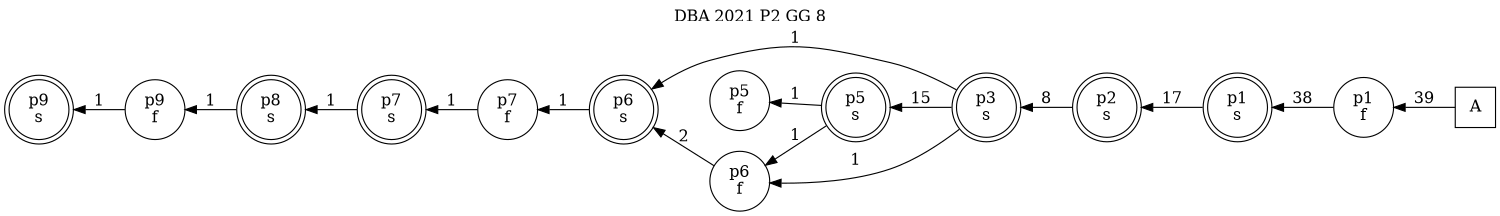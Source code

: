 digraph DBA_2021_P2_GG_8_GOOD {
labelloc="tl"
label= " DBA 2021 P2 GG 8 "
rankdir="RL";
graph [ size=" 10 , 10 !"]

"A" [shape="square" label="A"]
"p1_f" [shape="circle" label="p1
f"]
"p1_s" [shape="doublecircle" label="p1
s"]
"p2_s" [shape="doublecircle" label="p2
s"]
"p3_s" [shape="doublecircle" label="p3
s"]
"p6_s" [shape="doublecircle" label="p6
s"]
"p5_s" [shape="doublecircle" label="p5
s"]
"p5_f" [shape="circle" label="p5
f"]
"p6_f" [shape="circle" label="p6
f"]
"p7_f" [shape="circle" label="p7
f"]
"p7_s" [shape="doublecircle" label="p7
s"]
"p8_s" [shape="doublecircle" label="p8
s"]
"p9_f" [shape="circle" label="p9
f"]
"p9_s" [shape="doublecircle" label="p9
s"]
"A" -> "p1_f" [ label=39]
"p1_f" -> "p1_s" [ label=38]
"p1_s" -> "p2_s" [ label=17]
"p2_s" -> "p3_s" [ label=8]
"p3_s" -> "p6_s" [ label=1]
"p3_s" -> "p5_s" [ label=15]
"p3_s" -> "p6_f" [ label=1]
"p6_s" -> "p7_f" [ label=1]
"p5_s" -> "p5_f" [ label=1]
"p5_s" -> "p6_f" [ label=1]
"p6_f" -> "p6_s" [ label=2]
"p7_f" -> "p7_s" [ label=1]
"p7_s" -> "p8_s" [ label=1]
"p8_s" -> "p9_f" [ label=1]
"p9_f" -> "p9_s" [ label=1]
}
